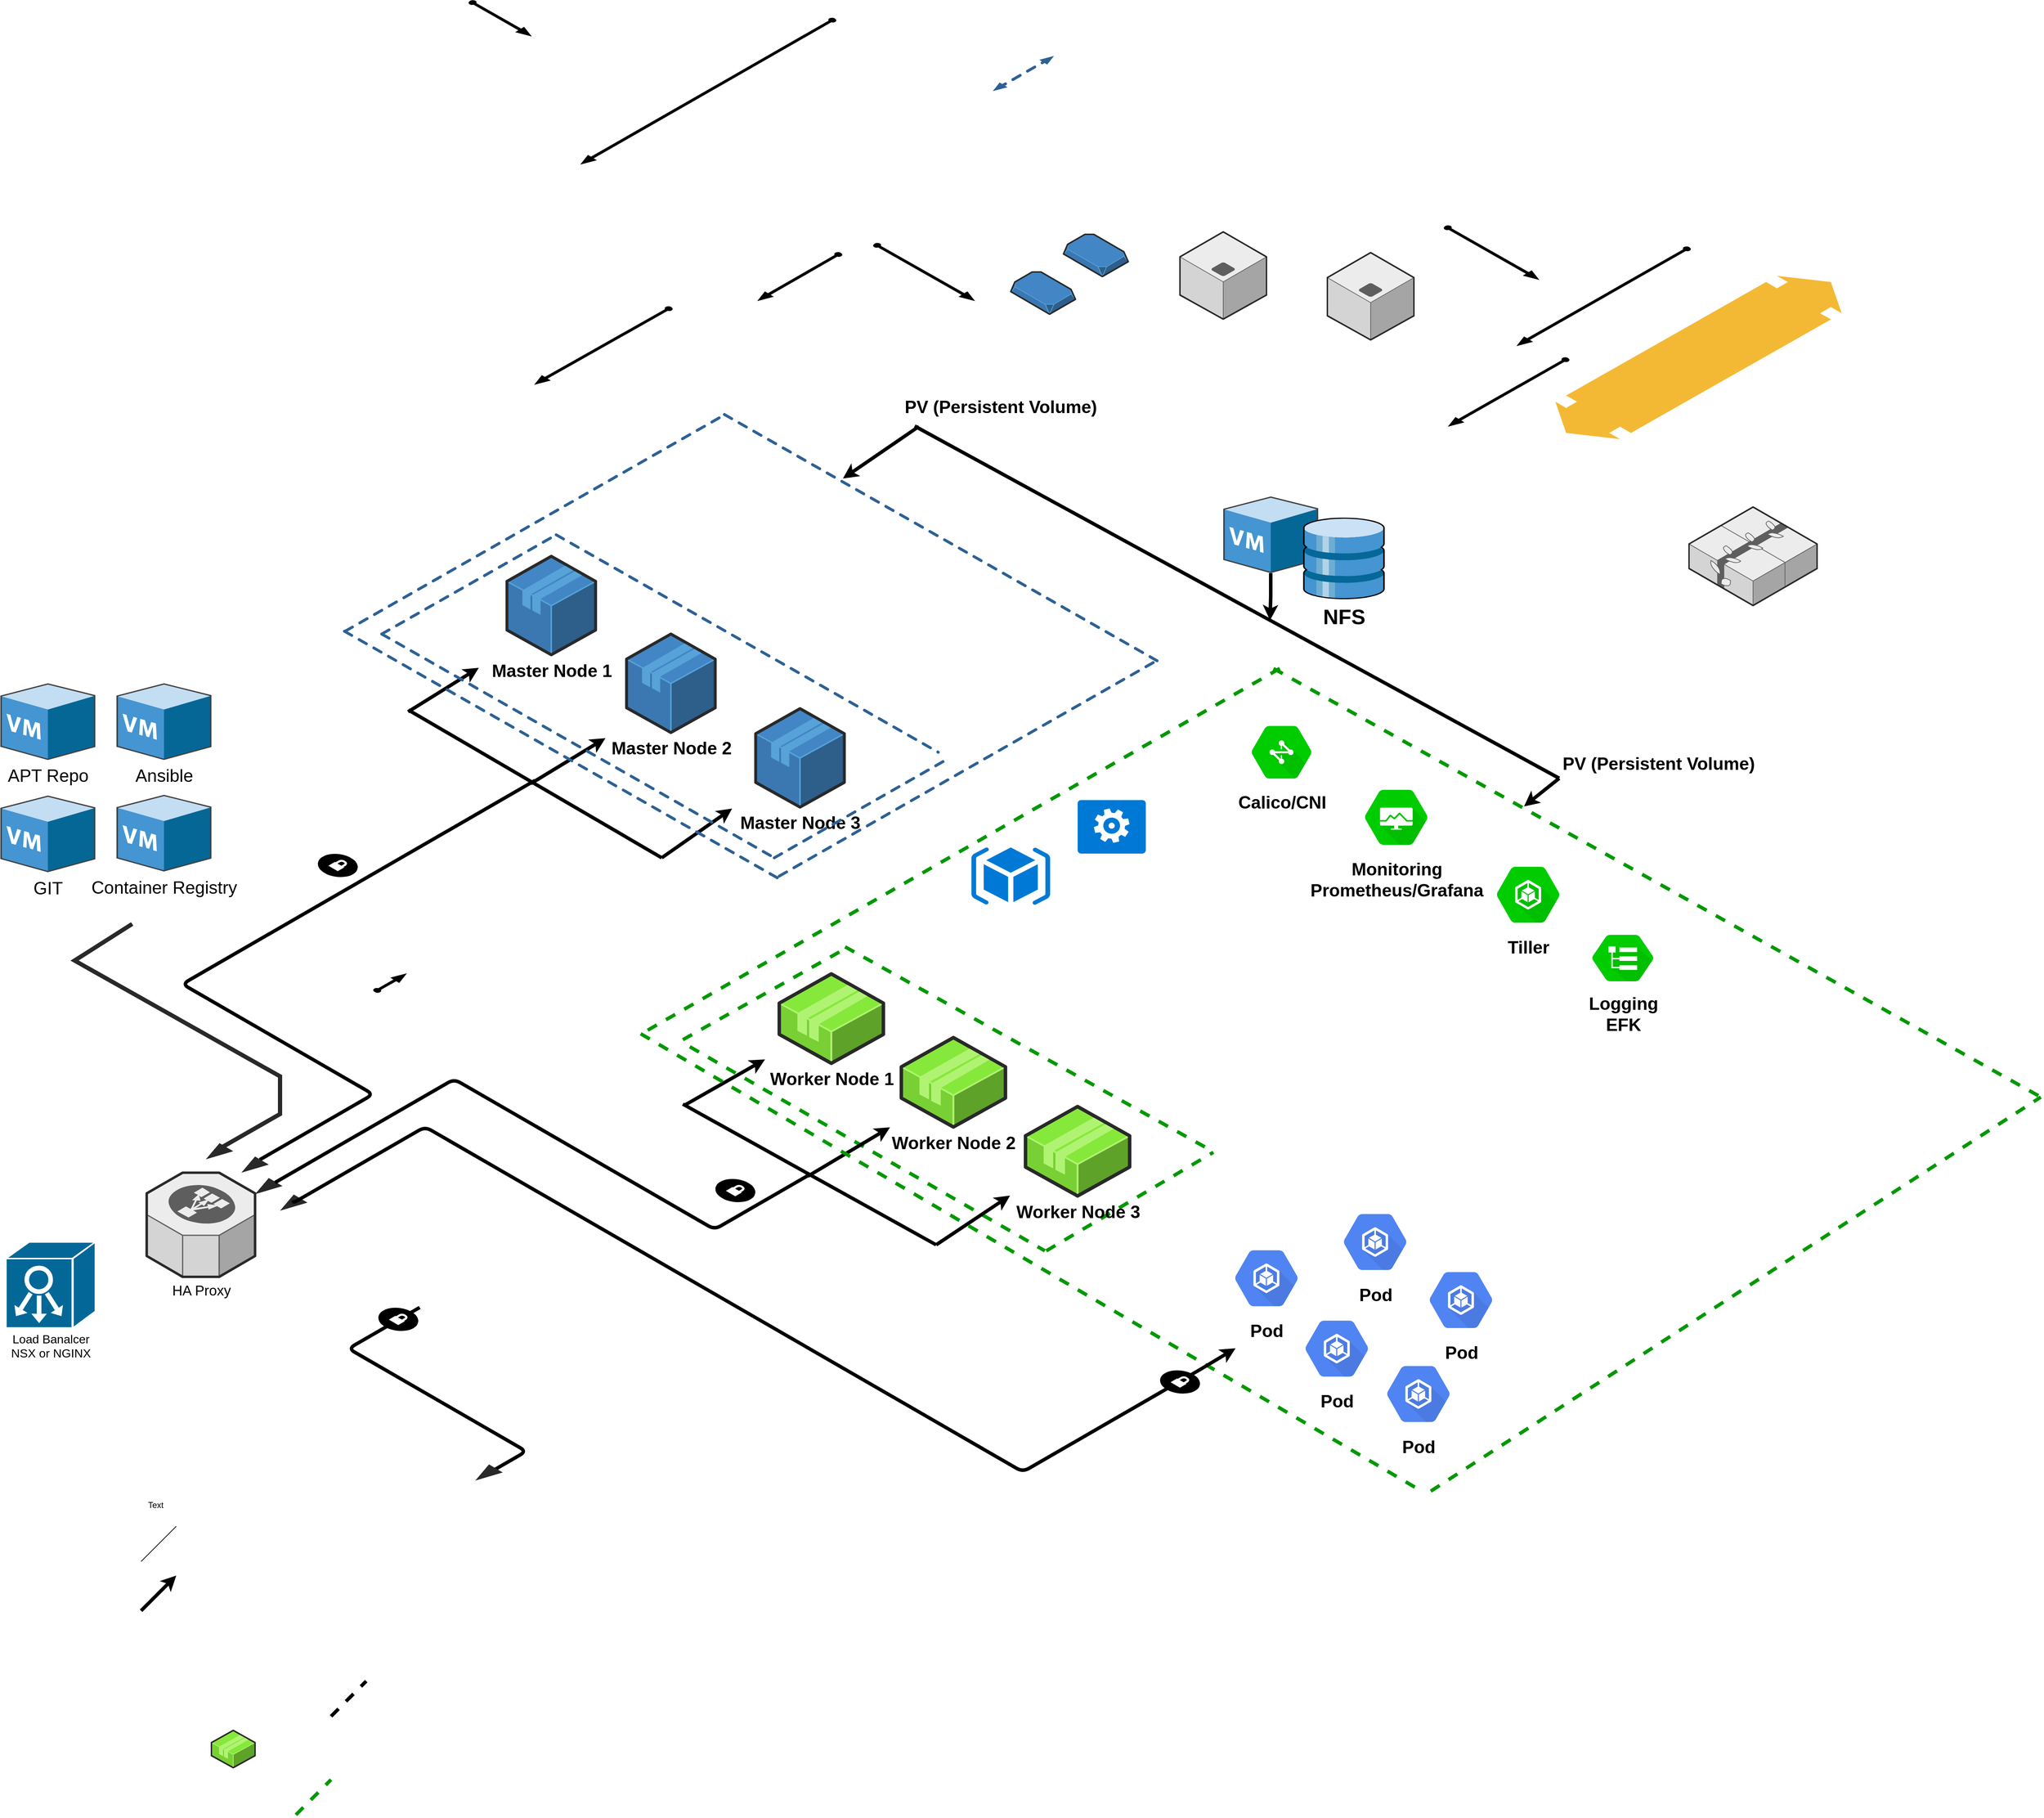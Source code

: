 <mxfile version="11.1.4" type="github"><diagram name="Page-1" id="aaaa8250-4180-3840-79b5-4cada1eebb92"><mxGraphModel dx="2668" dy="1603" grid="1" gridSize="10" guides="1" tooltips="1" connect="1" arrows="1" fold="1" page="1" pageScale="1" pageWidth="850" pageHeight="1100" background="#ffffff" math="0" shadow="0"><root><mxCell id="0"/><mxCell id="1" parent="0"/><mxCell id="d5ac148becb70bc-7" value="" style="verticalLabelPosition=bottom;html=1;verticalAlign=top;strokeWidth=1;dashed=0;shape=mxgraph.aws3d.flatDoubleEdge;fillColor=#000000;aspect=fixed;rounded=1;shadow=0;comic=0;fontFamily=Verdana;fontSize=12;fontColor=#000000;flipV=1;" parent="1" vertex="1"><mxGeometry x="2614.5" y="436" width="407" height="232" as="geometry"/></mxCell><mxCell id="1a8abee3a6cfdf20-3" value="" style="edgeStyle=isometricEdgeStyle;endArrow=none;html=1;labelBackgroundColor=none;strokeColor=#000000;strokeWidth=5;fontFamily=Verdana;fontSize=12;fontColor=#000000;exitX=0.672;exitY=0.801;exitDx=0;exitDy=0;exitPerimeter=0;" parent="1" source="1a8abee3a6cfdf20-25" edge="1"><mxGeometry width="50" height="100" relative="1" as="geometry"><mxPoint x="790" y="1670" as="sourcePoint"/><mxPoint x="1164.5" y="1153" as="targetPoint"/><Array as="points"><mxPoint x="816.5" y="1531"/></Array></mxGeometry></mxCell><mxCell id="1a8abee3a6cfdf20-6" value="HA Proxy" style="verticalLabelPosition=bottom;html=1;verticalAlign=top;strokeWidth=1;dashed=0;shape=mxgraph.aws3d.elasticLoadBalancing;fillColor=#ECECEC;strokeColor=#5E5E5E;aspect=fixed;rounded=1;shadow=0;comic=0;fontSize=20;fontColor=#000000;" parent="1" vertex="1"><mxGeometry x="612.5" y="1710.5" width="154" height="148" as="geometry"/></mxCell><mxCell id="1a8abee3a6cfdf20-14" value="" style="verticalLabelPosition=bottom;html=1;verticalAlign=top;strokeWidth=1;dashed=0;shape=mxgraph.aws3d.snapshot;fillColor=#4286c5;strokeColor=#57A2D8;aspect=fixed;rounded=1;shadow=0;comic=0;fontSize=12;fontColor=#000000;" parent="1" vertex="1"><mxGeometry x="1915.5" y="377" width="92" height="60" as="geometry"/></mxCell><mxCell id="1a8abee3a6cfdf20-17" value="" style="verticalLabelPosition=bottom;html=1;verticalAlign=top;strokeWidth=1;dashed=0;shape=mxgraph.aws3d.application_server;fillColor=#ECECEC;strokeColor=#5E5E5E;aspect=fixed;rounded=1;shadow=0;comic=0;fontSize=12;fontColor=#000000;" parent="1" vertex="1"><mxGeometry x="2290.5" y="403" width="123" height="124" as="geometry"/></mxCell><mxCell id="1a8abee3a6cfdf20-18" value="" style="verticalLabelPosition=bottom;html=1;verticalAlign=top;strokeWidth=1;dashed=0;shape=mxgraph.aws3d.application_server;fillColor=#ECECEC;strokeColor=#5E5E5E;aspect=fixed;rounded=1;shadow=0;comic=0;fontSize=12;fontColor=#000000;" parent="1" vertex="1"><mxGeometry x="2081" y="373.5" width="123" height="124" as="geometry"/></mxCell><mxCell id="1a8abee3a6cfdf20-19" value="" style="verticalLabelPosition=bottom;html=1;verticalAlign=top;strokeWidth=1;dashed=0;shape=mxgraph.aws3d.elasticBeanstalk;fillColor=#ECECEC;strokeColor=#5E5E5E;aspect=fixed;rounded=1;shadow=0;comic=0;fontSize=12;fontColor=#000000;" parent="1" vertex="1"><mxGeometry x="2804.5" y="764.5" width="182" height="140" as="geometry"/></mxCell><mxCell id="1a8abee3a6cfdf20-25" value="" style="verticalLabelPosition=bottom;html=1;verticalAlign=top;strokeWidth=1;dashed=0;shape=mxgraph.aws3d.arrowhead;aspect=fixed;rounded=1;shadow=0;comic=0;fillColor=none;fontFamily=Verdana;fontSize=12;fontColor=#000000;flipV=1;" parent="1" vertex="1"><mxGeometry x="747" y="1687.5" width="39" height="23" as="geometry"/></mxCell><mxCell id="1a8abee3a6cfdf20-27" value="" style="verticalLabelPosition=bottom;html=1;verticalAlign=top;strokeWidth=1;dashed=0;shape=mxgraph.aws3d.arrowhead;aspect=fixed;rounded=1;shadow=0;comic=0;fillColor=none;fontFamily=Verdana;fontSize=12;fontColor=#000000;flipV=1;" parent="1" vertex="1"><mxGeometry x="766.5" y="1718" width="39" height="23" as="geometry"/></mxCell><mxCell id="1a8abee3a6cfdf20-1" value="" style="verticalLabelPosition=bottom;html=1;verticalAlign=top;strokeWidth=1;dashed=0;shape=mxgraph.aws3d.secureConnection;fillColor=#000000;strokeColor=#ffffff;aspect=fixed;rounded=1;shadow=0;comic=0;fontSize=12;fontColor=#000000;" parent="1" vertex="1"><mxGeometry x="855.5" y="1257" width="57.0" height="34" as="geometry"/></mxCell><mxCell id="1a8abee3a6cfdf20-30" value="" style="verticalLabelPosition=bottom;html=1;verticalAlign=top;strokeWidth=1;dashed=0;shape=mxgraph.aws3d.dashedEdgeDouble;fillColor=#000000;aspect=fixed;rounded=1;shadow=0;comic=0;fontFamily=Verdana;fontSize=12;fontColor=#000000;flipV=1;" parent="1" vertex="1"><mxGeometry x="1815" y="123.5" width="87" height="50" as="geometry"/></mxCell><mxCell id="1a8abee3a6cfdf20-33" value="" style="verticalLabelPosition=bottom;html=1;verticalAlign=top;strokeWidth=1;dashed=0;shape=mxgraph.aws3d.arrowSE;fillColor=#000000;aspect=fixed;rounded=1;shadow=0;comic=0;fontFamily=Verdana;fontSize=12;fontColor=#000000;" parent="1" vertex="1"><mxGeometry x="1070.5" y="45" width="88" height="50" as="geometry"/></mxCell><mxCell id="1a8abee3a6cfdf20-34" value="" style="verticalLabelPosition=bottom;html=1;verticalAlign=top;strokeWidth=1;dashed=0;shape=mxgraph.aws3d.arrowSW;fillColor=#000000;aspect=fixed;rounded=1;shadow=0;comic=0;fontFamily=Verdana;fontSize=12;fontColor=#000000;" parent="1" vertex="1"><mxGeometry x="1230" y="70" width="362" height="207" as="geometry"/></mxCell><mxCell id="1a8abee3a6cfdf20-36" value="" style="verticalLabelPosition=bottom;html=1;verticalAlign=top;strokeWidth=1;dashed=0;shape=mxgraph.aws3d.arrowSW;fillColor=#000000;aspect=fixed;rounded=1;shadow=0;comic=0;fontFamily=Verdana;fontSize=12;fontColor=#000000;" parent="1" vertex="1"><mxGeometry x="1164.5" y="480" width="195" height="110" as="geometry"/></mxCell><mxCell id="1a8abee3a6cfdf20-37" value="" style="verticalLabelPosition=bottom;html=1;verticalAlign=top;strokeWidth=1;dashed=0;shape=mxgraph.aws3d.arrowSW;fillColor=#000000;aspect=fixed;rounded=1;shadow=0;comic=0;fontFamily=Verdana;fontSize=12;fontColor=#000000;" parent="1" vertex="1"><mxGeometry x="1481.5" y="403" width="119" height="68" as="geometry"/></mxCell><mxCell id="d5ac148becb70bc-1" value="" style="verticalLabelPosition=bottom;html=1;verticalAlign=top;strokeWidth=1;dashed=0;shape=mxgraph.aws3d.arrowSE;fillColor=#000000;aspect=fixed;rounded=1;shadow=0;comic=0;fontFamily=Verdana;fontSize=12;fontColor=#000000;" parent="1" vertex="1"><mxGeometry x="1645.5" y="390" width="143" height="81" as="geometry"/></mxCell><mxCell id="d5ac148becb70bc-2" value="" style="verticalLabelPosition=bottom;html=1;verticalAlign=top;strokeWidth=1;dashed=0;shape=mxgraph.aws3d.snapshot;fillColor=#4286c5;strokeColor=#57A2D8;aspect=fixed;rounded=1;shadow=0;comic=0;fontFamily=Verdana;fontSize=12;fontColor=#000000;" parent="1" vertex="1"><mxGeometry x="1840.5" y="430.5" width="92" height="60" as="geometry"/></mxCell><mxCell id="d5ac148becb70bc-4" value="" style="verticalLabelPosition=bottom;html=1;verticalAlign=top;strokeWidth=1;dashed=0;shape=mxgraph.aws3d.arrowSW;fillColor=#000000;aspect=fixed;rounded=1;shadow=0;comic=0;fontFamily=Verdana;fontSize=12;fontColor=#000000;" parent="1" vertex="1"><mxGeometry x="2463" y="552.5" width="171" height="97" as="geometry"/></mxCell><mxCell id="d5ac148becb70bc-5" value="" style="verticalLabelPosition=bottom;html=1;verticalAlign=top;strokeWidth=1;dashed=0;shape=mxgraph.aws3d.arrowSE;fillColor=#000000;aspect=fixed;rounded=1;shadow=0;comic=0;fontFamily=Verdana;fontSize=12;fontColor=#000000;" parent="1" vertex="1"><mxGeometry x="2456.5" y="365" width="134" height="76" as="geometry"/></mxCell><mxCell id="d5ac148becb70bc-6" value="" style="verticalLabelPosition=bottom;html=1;verticalAlign=top;strokeWidth=1;dashed=0;shape=mxgraph.aws3d.arrowSW;fillColor=#000000;aspect=fixed;rounded=1;shadow=0;comic=0;fontFamily=Verdana;fontSize=12;fontColor=#000000;" parent="1" vertex="1"><mxGeometry x="2560.5" y="395" width="246" height="140" as="geometry"/></mxCell><mxCell id="1a8abee3a6cfdf20-2" value="" style="verticalLabelPosition=bottom;html=1;verticalAlign=top;strokeWidth=1;dashed=0;shape=mxgraph.aws3d.secureConnection;fillColor=#000000;strokeColor=#ffffff;aspect=fixed;rounded=1;shadow=0;comic=0;fontSize=12;fontColor=#000000;" parent="1" vertex="1"><mxGeometry x="1420.5" y="1719" width="57.0" height="34" as="geometry"/></mxCell><mxCell id="d5ac148becb70bc-14" value="" style="edgeStyle=isometricEdgeStyle;endArrow=none;html=1;labelBackgroundColor=none;strokeColor=#000000;strokeWidth=5;fontFamily=Verdana;fontSize=12;fontColor=#000000;" parent="1" source="d5ac148becb70bc-15" edge="1"><mxGeometry width="50" height="100" relative="1" as="geometry"><mxPoint x="820" y="1750" as="sourcePoint"/><mxPoint x="2110" y="1990" as="targetPoint"/><Array as="points"><mxPoint x="1416.5" y="1881"/></Array></mxGeometry></mxCell><mxCell id="d5ac148becb70bc-16" value="" style="verticalLabelPosition=bottom;html=1;verticalAlign=top;strokeWidth=1;dashed=0;shape=mxgraph.aws3d.secureConnection;fillColor=#000000;strokeColor=#ffffff;aspect=fixed;rounded=1;shadow=0;comic=0;fontSize=12;fontColor=#000000;" parent="1" vertex="1"><mxGeometry x="2052.5" y="1991" width="57.0" height="34" as="geometry"/></mxCell><mxCell id="8CBqGaAJdBWSKszYxXb3-1" value="Load Banalcer&lt;br style=&quot;font-size: 17px;&quot;&gt;NSX or NGINX" style="shape=mxgraph.cisco.controllers_and_modules.system_controller;html=1;pointerEvents=1;dashed=0;fillColor=#036897;strokeColor=#ffffff;strokeWidth=2;verticalLabelPosition=bottom;verticalAlign=top;align=center;outlineConnect=0;fontSize=17;" parent="1" vertex="1"><mxGeometry x="412.5" y="1809" width="127" height="122" as="geometry"/></mxCell><mxCell id="O3UroVjefQQ_stjNYlc5-1" value="" style="edgeStyle=isometricEdgeStyle;endArrow=none;html=1;labelBackgroundColor=none;strokeColor=#000000;strokeWidth=5;fontFamily=Verdana;fontSize=12;fontColor=#000000;" parent="1" edge="1"><mxGeometry width="50" height="100" relative="1" as="geometry"><mxPoint x="1090.5" y="2142" as="sourcePoint"/><mxPoint x="1000.5" y="1902" as="targetPoint"/><Array as="points"><mxPoint x="1040.5" y="2042"/></Array></mxGeometry></mxCell><mxCell id="O3UroVjefQQ_stjNYlc5-2" value="" style="verticalLabelPosition=bottom;html=1;verticalAlign=top;strokeWidth=1;dashed=0;shape=mxgraph.aws3d.arrowhead;aspect=fixed;rounded=1;shadow=0;comic=0;fillColor=none;fontFamily=Verdana;fontSize=12;fontColor=#000000;flipV=1;" parent="1" vertex="1"><mxGeometry x="1079.5" y="2125" width="39" height="23" as="geometry"/></mxCell><mxCell id="O3UroVjefQQ_stjNYlc5-3" value="" style="verticalLabelPosition=bottom;html=1;verticalAlign=top;strokeWidth=1;dashed=0;shape=mxgraph.aws3d.secureConnection;fillColor=#000000;strokeColor=#ffffff;aspect=fixed;rounded=1;shadow=0;comic=0;fontSize=12;fontColor=#000000;" parent="1" vertex="1"><mxGeometry x="941.5" y="1902" width="57.0" height="34" as="geometry"/></mxCell><mxCell id="O3UroVjefQQ_stjNYlc5-5" value="" style="verticalLabelPosition=bottom;html=1;verticalAlign=top;strokeWidth=1;align=center;outlineConnect=0;dashed=0;outlineConnect=0;shape=mxgraph.aws3d.arrowSW;fillColor=#000000;aspect=fixed;rotation=180;" parent="1" vertex="1"><mxGeometry x="935" y="1428" width="46" height="26" as="geometry"/></mxCell><mxCell id="O3UroVjefQQ_stjNYlc5-6" value="Text" style="text;html=1;resizable=0;autosize=1;align=center;verticalAlign=middle;points=[];fillColor=none;strokeColor=none;rounded=0;" parent="1" vertex="1"><mxGeometry x="604.5" y="2173" width="40" height="20" as="geometry"/></mxCell><mxCell id="O3UroVjefQQ_stjNYlc5-7" value="" style="endArrow=none;html=1;fontSize=20;" parent="1" edge="1"><mxGeometry width="50" height="50" relative="1" as="geometry"><mxPoint x="604.5" y="2263" as="sourcePoint"/><mxPoint x="654.5" y="2213" as="targetPoint"/></mxGeometry></mxCell><mxCell id="O3UroVjefQQ_stjNYlc5-8" value="" style="endArrow=none;html=1;fontSize=20;strokeWidth=5;" parent="1" edge="1"><mxGeometry width="50" height="50" relative="1" as="geometry"><mxPoint x="1344.5" y="1263" as="sourcePoint"/><mxPoint x="984.5" y="1053" as="targetPoint"/></mxGeometry></mxCell><mxCell id="8CBqGaAJdBWSKszYxXb3-2" value="Master Node 1" style="verticalLabelPosition=bottom;html=1;verticalAlign=top;strokeWidth=1;align=center;outlineConnect=0;dashed=0;outlineConnect=0;shape=mxgraph.aws3d.application;fillColor=#4286c5;strokeColor=#57A2D8;aspect=fixed;fontSize=25;fontStyle=1" parent="1" vertex="1"><mxGeometry x="1124.5" y="834.5" width="126" height="140" as="geometry"/></mxCell><mxCell id="O3UroVjefQQ_stjNYlc5-12" value="Master Node 2" style="verticalLabelPosition=bottom;html=1;verticalAlign=top;strokeWidth=1;align=center;outlineConnect=0;dashed=0;outlineConnect=0;shape=mxgraph.aws3d.application;fillColor=#4286c5;strokeColor=#57A2D8;aspect=fixed;fontSize=25;fontStyle=1" parent="1" vertex="1"><mxGeometry x="1294.5" y="945" width="126" height="140" as="geometry"/></mxCell><mxCell id="O3UroVjefQQ_stjNYlc5-13" value="Master Node 3" style="verticalLabelPosition=bottom;html=1;verticalAlign=top;strokeWidth=1;align=center;outlineConnect=0;dashed=0;outlineConnect=0;shape=mxgraph.aws3d.application;fillColor=#4286c5;strokeColor=#57A2D8;aspect=fixed;fontSize=25;fontStyle=1" parent="1" vertex="1"><mxGeometry x="1478" y="1051" width="126" height="140" as="geometry"/></mxCell><mxCell id="O3UroVjefQQ_stjNYlc5-14" value="" style="endArrow=classic;html=1;strokeWidth=5;fontSize=20;" parent="1" edge="1"><mxGeometry width="50" height="50" relative="1" as="geometry"><mxPoint x="604.5" y="2333" as="sourcePoint"/><mxPoint x="654.5" y="2283" as="targetPoint"/></mxGeometry></mxCell><mxCell id="O3UroVjefQQ_stjNYlc5-15" value="" style="endArrow=classic;html=1;strokeWidth=5;fontSize=20;" parent="1" edge="1"><mxGeometry width="50" height="50" relative="1" as="geometry"><mxPoint x="1344.5" y="1263" as="sourcePoint"/><mxPoint x="1444.5" y="1193" as="targetPoint"/></mxGeometry></mxCell><mxCell id="O3UroVjefQQ_stjNYlc5-16" value="" style="endArrow=classic;html=1;strokeWidth=5;fontSize=20;" parent="1" edge="1"><mxGeometry width="50" height="50" relative="1" as="geometry"><mxPoint x="1158.5" y="1157.5" as="sourcePoint"/><mxPoint x="1264.5" y="1093" as="targetPoint"/></mxGeometry></mxCell><mxCell id="O3UroVjefQQ_stjNYlc5-17" value="" style="endArrow=classic;html=1;strokeWidth=5;fontSize=20;" parent="1" edge="1"><mxGeometry width="50" height="50" relative="1" as="geometry"><mxPoint x="984" y="1055.5" as="sourcePoint"/><mxPoint x="1084.5" y="993" as="targetPoint"/></mxGeometry></mxCell><mxCell id="O3UroVjefQQ_stjNYlc5-18" value="" style="endArrow=none;html=1;fontSize=20;strokeWidth=5;" parent="1" edge="1"><mxGeometry width="50" height="50" relative="1" as="geometry"><mxPoint x="1734.5" y="1813" as="sourcePoint"/><mxPoint x="1374.5" y="1613" as="targetPoint"/></mxGeometry></mxCell><mxCell id="O3UroVjefQQ_stjNYlc5-30" value="" style="endArrow=none;dashed=1;html=1;strokeWidth=5;fontSize=20;" parent="1" edge="1"><mxGeometry width="50" height="50" relative="1" as="geometry"><mxPoint x="874.5" y="2483" as="sourcePoint"/><mxPoint x="924.5" y="2433" as="targetPoint"/></mxGeometry></mxCell><mxCell id="O3UroVjefQQ_stjNYlc5-35" value="" style="group;fontSize=25;" parent="1" vertex="1" connectable="0"><mxGeometry x="1374.5" y="1389.5" width="754" height="432" as="geometry"/></mxCell><mxCell id="O3UroVjefQQ_stjNYlc5-31" value="" style="endArrow=none;dashed=1;html=1;strokeWidth=5;fontSize=20;strokeColor=#009900;" parent="O3UroVjefQQ_stjNYlc5-35" edge="1"><mxGeometry width="50" height="50" relative="1" as="geometry"><mxPoint y="132" as="sourcePoint"/><mxPoint x="235.501" as="targetPoint"/></mxGeometry></mxCell><mxCell id="O3UroVjefQQ_stjNYlc5-32" value="" style="endArrow=none;dashed=1;html=1;strokeWidth=5;fontSize=20;strokeColor=#009900;" parent="O3UroVjefQQ_stjNYlc5-35" edge="1"><mxGeometry width="50" height="50" relative="1" as="geometry"><mxPoint x="9.895" y="142" as="sourcePoint"/><mxPoint x="514.541" y="432" as="targetPoint"/></mxGeometry></mxCell><mxCell id="O3UroVjefQQ_stjNYlc5-33" value="" style="endArrow=none;dashed=1;html=1;strokeWidth=5;fontSize=20;strokeColor=#009900;" parent="O3UroVjefQQ_stjNYlc5-35" edge="1"><mxGeometry width="50" height="50" relative="1" as="geometry"><mxPoint x="230.554" as="sourcePoint"/><mxPoint x="752.021" y="290" as="targetPoint"/></mxGeometry></mxCell><mxCell id="O3UroVjefQQ_stjNYlc5-34" value="" style="endArrow=none;dashed=1;html=1;strokeWidth=5;fontSize=20;strokeColor=#009900;" parent="O3UroVjefQQ_stjNYlc5-35" edge="1"><mxGeometry width="50" height="50" relative="1" as="geometry"><mxPoint x="516.52" y="432" as="sourcePoint"/><mxPoint x="754" y="292" as="targetPoint"/></mxGeometry></mxCell><mxCell id="O3UroVjefQQ_stjNYlc5-21" value="" style="endArrow=classic;html=1;strokeWidth=5;fontSize=20;" parent="O3UroVjefQQ_stjNYlc5-35" edge="1"><mxGeometry width="50" height="50" relative="1" as="geometry"><mxPoint x="3.5" y="224.5" as="sourcePoint"/><mxPoint x="116.798" y="160" as="targetPoint"/></mxGeometry></mxCell><mxCell id="O3UroVjefQQ_stjNYlc5-20" value="" style="endArrow=classic;html=1;strokeWidth=5;fontSize=20;" parent="O3UroVjefQQ_stjNYlc5-35" edge="1"><mxGeometry width="50" height="50" relative="1" as="geometry"><mxPoint x="177.647" y="326.0" as="sourcePoint"/><mxPoint x="294.408" y="256.5" as="targetPoint"/></mxGeometry></mxCell><mxCell id="1a8abee3a6cfdf20-5" value="" style="edgeStyle=isometricEdgeStyle;endArrow=none;html=1;labelBackgroundColor=none;strokeColor=#000000;strokeWidth=5;fontFamily=Verdana;fontSize=12;fontColor=#000000;exitX=0.731;exitY=0.721;exitDx=0;exitDy=0;exitPerimeter=0;" parent="O3UroVjefQQ_stjNYlc5-35" source="1a8abee3a6cfdf20-27" edge="1"><mxGeometry width="50" height="100" relative="1" as="geometry"><mxPoint x="-514.5" y="300.5" as="sourcePoint"/><mxPoint x="179.594" y="324" as="targetPoint"/><Array as="points"><mxPoint x="-144.962" y="292"/></Array></mxGeometry></mxCell><mxCell id="O3UroVjefQQ_stjNYlc5-19" value="" style="endArrow=classic;html=1;strokeWidth=5;fontSize=20;" parent="O3UroVjefQQ_stjNYlc5-35" edge="1"><mxGeometry width="50" height="50" relative="1" as="geometry"><mxPoint x="360" y="423.5" as="sourcePoint"/><mxPoint x="465" y="353.5" as="targetPoint"/></mxGeometry></mxCell><mxCell id="O3UroVjefQQ_stjNYlc5-28" value="Worker Node 1" style="verticalLabelPosition=bottom;html=1;verticalAlign=top;strokeWidth=1;align=center;outlineConnect=0;dashed=0;outlineConnect=0;shape=mxgraph.aws3d.application2;fillColor=#86E83A;strokeColor=#B0F373;aspect=fixed;fontSize=25;fontStyle=1" parent="O3UroVjefQQ_stjNYlc5-35" vertex="1"><mxGeometry x="137" y="38.5" width="148" height="127" as="geometry"/></mxCell><mxCell id="O3UroVjefQQ_stjNYlc5-37" value="Worker Node 2" style="verticalLabelPosition=bottom;html=1;verticalAlign=top;strokeWidth=1;align=center;outlineConnect=0;dashed=0;outlineConnect=0;shape=mxgraph.aws3d.application2;fillColor=#86E83A;strokeColor=#B0F373;aspect=fixed;fontSize=25;fontStyle=1" parent="O3UroVjefQQ_stjNYlc5-35" vertex="1"><mxGeometry x="310.5" y="129" width="148" height="127" as="geometry"/></mxCell><mxCell id="O3UroVjefQQ_stjNYlc5-38" value="Worker Node 3" style="verticalLabelPosition=bottom;html=1;verticalAlign=top;strokeWidth=1;align=center;outlineConnect=0;dashed=0;outlineConnect=0;shape=mxgraph.aws3d.application2;fillColor=#86E83A;strokeColor=#B0F373;aspect=fixed;fontSize=25;fontStyle=1" parent="O3UroVjefQQ_stjNYlc5-35" vertex="1"><mxGeometry x="487" y="227" width="148" height="127" as="geometry"/></mxCell><mxCell id="O3UroVjefQQ_stjNYlc5-44" value="" style="endArrow=none;dashed=1;html=1;strokeWidth=5;fontSize=20;strokeColor=#009900;" parent="O3UroVjefQQ_stjNYlc5-35" edge="1"><mxGeometry width="50" height="50" relative="1" as="geometry"><mxPoint x="-60" y="123.5" as="sourcePoint"/><mxPoint x="1050" y="773.5" as="targetPoint"/></mxGeometry></mxCell><mxCell id="O3UroVjefQQ_stjNYlc5-36" value="" style="verticalLabelPosition=bottom;html=1;verticalAlign=top;strokeWidth=1;align=center;outlineConnect=0;dashed=0;outlineConnect=0;shape=mxgraph.aws3d.application2;fillColor=#86E83A;strokeColor=#B0F373;aspect=fixed;fontSize=20;" parent="1" vertex="1"><mxGeometry x="704.5" y="2503" width="62" height="53" as="geometry"/></mxCell><mxCell id="O3UroVjefQQ_stjNYlc5-42" value="" style="endArrow=none;dashed=1;html=1;strokeColor=#009900;strokeWidth=5;fontSize=20;" parent="1" edge="1"><mxGeometry width="50" height="50" relative="1" as="geometry"><mxPoint x="824.5" y="2623" as="sourcePoint"/><mxPoint x="874.5" y="2573" as="targetPoint"/></mxGeometry></mxCell><mxCell id="O3UroVjefQQ_stjNYlc5-43" value="" style="endArrow=none;dashed=1;html=1;strokeColor=#009900;strokeWidth=5;fontSize=20;" parent="1" edge="1"><mxGeometry width="50" height="50" relative="1" as="geometry"><mxPoint x="1324.5" y="1508" as="sourcePoint"/><mxPoint x="2224.5" y="993" as="targetPoint"/></mxGeometry></mxCell><mxCell id="O3UroVjefQQ_stjNYlc5-45" value="" style="endArrow=none;dashed=1;html=1;strokeColor=#009900;strokeWidth=5;fontSize=20;" parent="1" edge="1"><mxGeometry width="50" height="50" relative="1" as="geometry"><mxPoint x="2437.5" y="2163" as="sourcePoint"/><mxPoint x="3304.5" y="1603" as="targetPoint"/></mxGeometry></mxCell><mxCell id="O3UroVjefQQ_stjNYlc5-46" value="" style="endArrow=none;dashed=1;html=1;strokeWidth=5;fontSize=20;strokeColor=#009900;" parent="1" edge="1"><mxGeometry width="50" height="50" relative="1" as="geometry"><mxPoint x="2214" y="994" as="sourcePoint"/><mxPoint x="3304.5" y="1603" as="targetPoint"/></mxGeometry></mxCell><mxCell id="d5ac148becb70bc-8" value="" style="verticalLabelPosition=bottom;html=1;verticalAlign=top;strokeWidth=1;dashed=0;shape=mxgraph.aws3d.dashedArrowlessEdge;fillColor=#000000;aspect=fixed;rounded=1;shadow=0;comic=0;fontFamily=Verdana;fontSize=12;fontColor=#000000;" parent="1" vertex="1"><mxGeometry x="1194.5" y="804" width="543" height="309" as="geometry"/></mxCell><mxCell id="d5ac148becb70bc-9" value="" style="verticalLabelPosition=bottom;html=1;verticalAlign=top;strokeWidth=1;dashed=0;shape=mxgraph.aws3d.dashedArrowlessEdge;fillColor=#000000;aspect=fixed;rounded=1;shadow=0;comic=0;fontFamily=Verdana;fontSize=12;fontColor=#000000;" parent="1" vertex="1"><mxGeometry x="946.5" y="945" width="558" height="318" as="geometry"/></mxCell><mxCell id="d5ac148becb70bc-10" value="" style="verticalLabelPosition=bottom;html=1;verticalAlign=top;strokeWidth=1;dashed=0;shape=mxgraph.aws3d.dashedArrowlessEdge;fillColor=#000000;aspect=fixed;rounded=1;shadow=0;comic=0;fontFamily=Verdana;fontSize=12;fontColor=#000000;flipV=1;" parent="1" vertex="1"><mxGeometry x="946.5" y="804" width="248" height="141" as="geometry"/></mxCell><mxCell id="d5ac148becb70bc-12" value="" style="verticalLabelPosition=bottom;html=1;verticalAlign=top;strokeWidth=1;dashed=0;shape=mxgraph.aws3d.dashedArrowlessEdge;fillColor=#000000;aspect=fixed;rounded=1;shadow=0;comic=0;fontFamily=Verdana;fontSize=12;fontColor=#000000;flipV=1;" parent="1" vertex="1"><mxGeometry x="1504.5" y="1121" width="249" height="142" as="geometry"/></mxCell><mxCell id="O3UroVjefQQ_stjNYlc5-47" value="" style="verticalLabelPosition=bottom;html=1;verticalAlign=top;strokeWidth=1;dashed=0;shape=mxgraph.aws3d.dashedArrowlessEdge;fillColor=#000000;aspect=fixed;rounded=1;shadow=0;comic=0;fontFamily=Verdana;fontSize=12;fontColor=#000000;flipV=1;" parent="1" vertex="1"><mxGeometry x="894.5" y="633" width="540" height="308" as="geometry"/></mxCell><mxCell id="O3UroVjefQQ_stjNYlc5-48" value="" style="verticalLabelPosition=bottom;html=1;verticalAlign=top;strokeWidth=1;dashed=0;shape=mxgraph.aws3d.dashedArrowlessEdge;fillColor=#000000;aspect=fixed;rounded=1;shadow=0;comic=0;fontFamily=Verdana;fontSize=12;fontColor=#000000;" parent="1" vertex="1"><mxGeometry x="893.5" y="941" width="618" height="352" as="geometry"/></mxCell><mxCell id="O3UroVjefQQ_stjNYlc5-49" value="" style="verticalLabelPosition=bottom;html=1;verticalAlign=top;strokeWidth=1;dashed=0;shape=mxgraph.aws3d.dashedArrowlessEdge;fillColor=#000000;aspect=fixed;rounded=1;shadow=0;comic=0;fontFamily=Verdana;fontSize=12;fontColor=#000000;" parent="1" vertex="1"><mxGeometry x="1433.5" y="633" width="615" height="350" as="geometry"/></mxCell><mxCell id="O3UroVjefQQ_stjNYlc5-50" value="" style="verticalLabelPosition=bottom;html=1;verticalAlign=top;strokeWidth=1;dashed=0;shape=mxgraph.aws3d.dashedArrowlessEdge;fillColor=#000000;aspect=fixed;rounded=1;shadow=0;comic=0;fontFamily=Verdana;fontSize=12;fontColor=#000000;flipV=1;" parent="1" vertex="1"><mxGeometry x="1511.5" y="983" width="536" height="306" as="geometry"/></mxCell><mxCell id="O3UroVjefQQ_stjNYlc5-51" value="" style="endArrow=classic;startArrow=none;html=1;strokeColor=#000000;strokeWidth=5;fontSize=20;startFill=0;" parent="1" edge="1"><mxGeometry width="50" height="50" relative="1" as="geometry"><mxPoint x="2110" y="1990" as="sourcePoint"/><mxPoint x="2160" y="1960" as="targetPoint"/></mxGeometry></mxCell><mxCell id="O3UroVjefQQ_stjNYlc5-59" value="APT Repo" style="shadow=0;dashed=0;html=1;labelPosition=center;verticalLabelPosition=bottom;verticalAlign=top;align=center;outlineConnect=0;shape=mxgraph.veeam.3d.virtual_machine;strokeColor=#0000FF;fontSize=25;" parent="1" vertex="1"><mxGeometry x="404.5" y="1015" width="135" height="109" as="geometry"/></mxCell><mxCell id="O3UroVjefQQ_stjNYlc5-60" value="Ansible" style="shadow=0;dashed=0;html=1;labelPosition=center;verticalLabelPosition=bottom;verticalAlign=top;align=center;outlineConnect=0;shape=mxgraph.veeam.3d.virtual_machine;strokeColor=#0000FF;fontSize=25;" parent="1" vertex="1"><mxGeometry x="569.5" y="1015" width="135" height="109" as="geometry"/></mxCell><mxCell id="O3UroVjefQQ_stjNYlc5-61" value="Container Registry" style="shadow=0;dashed=0;html=1;labelPosition=center;verticalLabelPosition=bottom;verticalAlign=top;align=center;outlineConnect=0;shape=mxgraph.veeam.3d.virtual_machine;strokeColor=#0000FF;fontSize=25;" parent="1" vertex="1"><mxGeometry x="569.5" y="1173.5" width="135" height="109" as="geometry"/></mxCell><mxCell id="O3UroVjefQQ_stjNYlc5-63" value="GIT" style="shadow=0;dashed=0;html=1;labelPosition=center;verticalLabelPosition=bottom;verticalAlign=top;align=center;outlineConnect=0;shape=mxgraph.veeam.3d.virtual_machine;strokeColor=#0000FF;fontSize=25;" parent="1" vertex="1"><mxGeometry x="404.5" y="1174.5" width="135" height="109" as="geometry"/></mxCell><mxCell id="O3UroVjefQQ_stjNYlc5-70" value="" style="edgeStyle=orthogonalEdgeStyle;rounded=0;orthogonalLoop=1;jettySize=auto;html=1;strokeColor=#000000;strokeWidth=5;fontSize=25;" parent="1" source="O3UroVjefQQ_stjNYlc5-65" edge="1"><mxGeometry relative="1" as="geometry"><mxPoint x="2209" y="925.5" as="targetPoint"/></mxGeometry></mxCell><mxCell id="O3UroVjefQQ_stjNYlc5-65" value="" style="shadow=0;dashed=0;html=1;labelPosition=center;verticalLabelPosition=bottom;verticalAlign=top;align=center;outlineConnect=0;shape=mxgraph.veeam.3d.virtual_machine;strokeColor=#0000FF;fontSize=25;" parent="1" vertex="1"><mxGeometry x="2142.5" y="749.5" width="135" height="109" as="geometry"/></mxCell><mxCell id="O3UroVjefQQ_stjNYlc5-66" value="NFS" style="shadow=0;dashed=0;html=1;labelPosition=center;verticalLabelPosition=bottom;verticalAlign=top;align=center;outlineConnect=0;shape=mxgraph.veeam.3d.full_datastore;strokeColor=#0000FF;fontSize=30;fontStyle=1" parent="1" vertex="1"><mxGeometry x="2256" y="779.5" width="116" height="116" as="geometry"/></mxCell><mxCell id="O3UroVjefQQ_stjNYlc5-73" value="" style="verticalLabelPosition=bottom;html=1;verticalAlign=top;strokeWidth=1;align=center;outlineConnect=0;dashed=0;outlineConnect=0;shape=mxgraph.aws3d.edge;aspect=fixed;fontSize=30;" parent="1" vertex="1"><mxGeometry x="510" y="1357" width="292" height="323" as="geometry"/></mxCell><mxCell id="O3UroVjefQQ_stjNYlc5-79" value="" style="verticalLabelPosition=bottom;html=1;verticalAlign=top;strokeWidth=1;dashed=0;shape=mxgraph.aws3d.arrowhead;aspect=fixed;rounded=1;shadow=0;comic=0;fillColor=none;fontFamily=Verdana;fontSize=12;fontColor=#000000;flipV=1;" parent="1" vertex="1"><mxGeometry x="696.5" y="1668.5" width="39" height="23" as="geometry"/></mxCell><mxCell id="d5ac148becb70bc-15" value="" style="verticalLabelPosition=bottom;html=1;verticalAlign=top;strokeWidth=1;dashed=0;shape=mxgraph.aws3d.arrowhead;aspect=fixed;rounded=1;shadow=0;comic=0;fillColor=none;fontFamily=Verdana;fontSize=12;fontColor=#000000;flipV=1;" parent="1" vertex="1"><mxGeometry x="802" y="1741.5" width="39" height="23" as="geometry"/></mxCell><mxCell id="O3UroVjefQQ_stjNYlc5-80" value="" style="edgeStyle=isometricEdgeStyle;endArrow=none;html=1;labelBackgroundColor=none;strokeColor=#000000;strokeWidth=5;fontFamily=Verdana;fontSize=12;fontColor=#000000;" parent="1" target="d5ac148becb70bc-15" edge="1"><mxGeometry width="50" height="100" relative="1" as="geometry"><mxPoint x="820" y="1750" as="sourcePoint"/><mxPoint x="2116.5" y="1991.0" as="targetPoint"/><Array as="points"/></mxGeometry></mxCell><mxCell id="O3UroVjefQQ_stjNYlc5-82" value="" style="shadow=0;dashed=0;html=1;strokeColor=none;fillColor=#0079D6;labelPosition=center;verticalLabelPosition=bottom;verticalAlign=top;align=center;shape=mxgraph.azure.worker_role;pointerEvents=1;fontSize=30;" parent="1" vertex="1"><mxGeometry x="1935.5" y="1181" width="97" height="76" as="geometry"/></mxCell><mxCell id="O3UroVjefQQ_stjNYlc5-83" value="" style="shadow=0;dashed=0;html=1;strokeColor=none;labelPosition=center;verticalLabelPosition=bottom;verticalAlign=top;align=center;shape=mxgraph.mscae.cloud.resource_group;fillColor=#0079D6;pointerEvents=1;fontSize=30;" parent="1" vertex="1"><mxGeometry x="1784.5" y="1248" width="112" height="82" as="geometry"/></mxCell><mxCell id="O3UroVjefQQ_stjNYlc5-93" value="Tiller" style="html=1;fillColor=#00CC00;strokeColor=none;verticalAlign=top;labelPosition=center;verticalLabelPosition=bottom;align=center;spacingTop=-6;fontSize=25;fontStyle=1;fontColor=#000000;shape=mxgraph.gcp2.hexIcon;prIcon=container_engine" parent="1" vertex="1"><mxGeometry x="2508" y="1257" width="136" height="117" as="geometry"/></mxCell><mxCell id="GyUNvMwU-cvhSqLm-V2c-1" value="Calico/CNI" style="html=1;fillColor=#00CC00;strokeColor=none;verticalAlign=top;labelPosition=center;verticalLabelPosition=bottom;align=center;spacingTop=-6;fontSize=25;fontStyle=1;fontColor=#000000;shape=mxgraph.gcp2.hexIcon;prIcon=cloud_network" vertex="1" parent="1"><mxGeometry x="2160.5" y="1058" width="130" height="110" as="geometry"/></mxCell><mxCell id="GyUNvMwU-cvhSqLm-V2c-3" value="Monitoring&lt;br style=&quot;font-size: 25px&quot;&gt;Prometheus/Grafana" style="html=1;fillColor=#00CC00;strokeColor=none;verticalAlign=top;labelPosition=center;verticalLabelPosition=bottom;align=center;spacingTop=-6;fontSize=25;fontStyle=1;fontColor=#000000;shape=mxgraph.gcp2.hexIcon;prIcon=cloud_deployment_manager;" vertex="1" parent="1"><mxGeometry x="2320.5" y="1148" width="136" height="115" as="geometry"/></mxCell><mxCell id="GyUNvMwU-cvhSqLm-V2c-4" value="Logging&lt;br&gt;EFK" style="html=1;fillColor=#00CC00;strokeColor=none;verticalAlign=top;labelPosition=center;verticalLabelPosition=bottom;align=center;spacingTop=-6;fontSize=25;fontStyle=1;fontColor=#000000;shape=mxgraph.gcp2.hexIcon;prIcon=logging" vertex="1" parent="1"><mxGeometry x="2644" y="1357" width="133" height="97" as="geometry"/></mxCell><mxCell id="GyUNvMwU-cvhSqLm-V2c-6" value="" style="endArrow=none;html=1;fontSize=25;fontColor=#000000;strokeWidth=5;" edge="1" parent="1"><mxGeometry width="50" height="50" relative="1" as="geometry"><mxPoint x="1704" y="649.5" as="sourcePoint"/><mxPoint x="2620" y="1150" as="targetPoint"/></mxGeometry></mxCell><mxCell id="GyUNvMwU-cvhSqLm-V2c-7" value="" style="endArrow=classic;html=1;strokeWidth=5;fontSize=25;fontColor=#000000;" edge="1" parent="1"><mxGeometry width="50" height="50" relative="1" as="geometry"><mxPoint x="2620" y="1150" as="sourcePoint"/><mxPoint x="2570" y="1190" as="targetPoint"/></mxGeometry></mxCell><mxCell id="GyUNvMwU-cvhSqLm-V2c-8" value="" style="endArrow=classic;html=1;strokeWidth=5;fontSize=25;fontColor=#000000;entryX=0.274;entryY=0.26;entryDx=0;entryDy=0;entryPerimeter=0;" edge="1" parent="1" target="O3UroVjefQQ_stjNYlc5-49"><mxGeometry width="50" height="50" relative="1" as="geometry"><mxPoint x="1710" y="650" as="sourcePoint"/><mxPoint x="1610" y="730" as="targetPoint"/></mxGeometry></mxCell><mxCell id="GyUNvMwU-cvhSqLm-V2c-9" value="Pod" style="html=1;fillColor=#5184F3;strokeColor=none;verticalAlign=top;labelPosition=center;verticalLabelPosition=bottom;align=center;spacingTop=-6;fontSize=25;fontStyle=1;fontColor=#000000;shape=mxgraph.gcp2.hexIcon;prIcon=container_engine" vertex="1" parent="1"><mxGeometry x="2136" y="1802" width="136" height="117" as="geometry"/></mxCell><mxCell id="GyUNvMwU-cvhSqLm-V2c-10" value="Pod" style="html=1;fillColor=#5184F3;strokeColor=none;verticalAlign=top;labelPosition=center;verticalLabelPosition=bottom;align=center;spacingTop=-6;fontSize=25;fontStyle=1;fontColor=#000000;shape=mxgraph.gcp2.hexIcon;prIcon=container_engine" vertex="1" parent="1"><mxGeometry x="2236" y="1902" width="136" height="117" as="geometry"/></mxCell><mxCell id="GyUNvMwU-cvhSqLm-V2c-11" value="Pod" style="html=1;fillColor=#5184F3;strokeColor=none;verticalAlign=top;labelPosition=center;verticalLabelPosition=bottom;align=center;spacingTop=-6;fontSize=25;fontStyle=1;fontColor=#000000;shape=mxgraph.gcp2.hexIcon;prIcon=container_engine" vertex="1" parent="1"><mxGeometry x="2352" y="1966.5" width="136" height="117" as="geometry"/></mxCell><mxCell id="GyUNvMwU-cvhSqLm-V2c-12" value="Pod" style="html=1;fillColor=#5184F3;strokeColor=none;verticalAlign=top;labelPosition=center;verticalLabelPosition=bottom;align=center;spacingTop=-6;fontSize=25;fontStyle=1;fontColor=#000000;shape=mxgraph.gcp2.hexIcon;prIcon=container_engine" vertex="1" parent="1"><mxGeometry x="2290.5" y="1750.5" width="136" height="117" as="geometry"/></mxCell><mxCell id="GyUNvMwU-cvhSqLm-V2c-13" value="Pod" style="html=1;fillColor=#5184F3;strokeColor=none;verticalAlign=top;labelPosition=center;verticalLabelPosition=bottom;align=center;spacingTop=-6;fontSize=25;fontStyle=1;fontColor=#000000;shape=mxgraph.gcp2.hexIcon;prIcon=container_engine" vertex="1" parent="1"><mxGeometry x="2412.5" y="1833" width="136" height="117" as="geometry"/></mxCell><mxCell id="GyUNvMwU-cvhSqLm-V2c-15" value="PV (Persistent Volume)" style="text;html=1;resizable=0;autosize=1;align=center;verticalAlign=middle;points=[];fillColor=none;strokeColor=none;rounded=0;fontSize=25;fontColor=#000000;fontStyle=1" vertex="1" parent="1"><mxGeometry x="2625.5" y="1108" width="270" height="40" as="geometry"/></mxCell><mxCell id="GyUNvMwU-cvhSqLm-V2c-16" value="PV (Persistent Volume)" style="text;html=1;resizable=0;autosize=1;align=center;verticalAlign=middle;points=[];fillColor=none;strokeColor=none;rounded=0;fontSize=25;fontColor=#000000;fontStyle=1" vertex="1" parent="1"><mxGeometry x="1690.5" y="601" width="270" height="40" as="geometry"/></mxCell></root></mxGraphModel></diagram></mxfile>